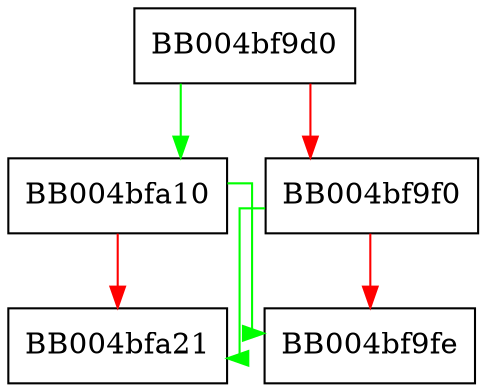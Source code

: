 digraph ossl_quic_stream_map_remove_from_accept_queue {
  node [shape="box"];
  graph [splines=ortho];
  BB004bf9d0 -> BB004bfa10 [color="green"];
  BB004bf9d0 -> BB004bf9f0 [color="red"];
  BB004bf9f0 -> BB004bfa21 [color="green"];
  BB004bf9f0 -> BB004bf9fe [color="red"];
  BB004bfa10 -> BB004bf9fe [color="green"];
  BB004bfa10 -> BB004bfa21 [color="red"];
}